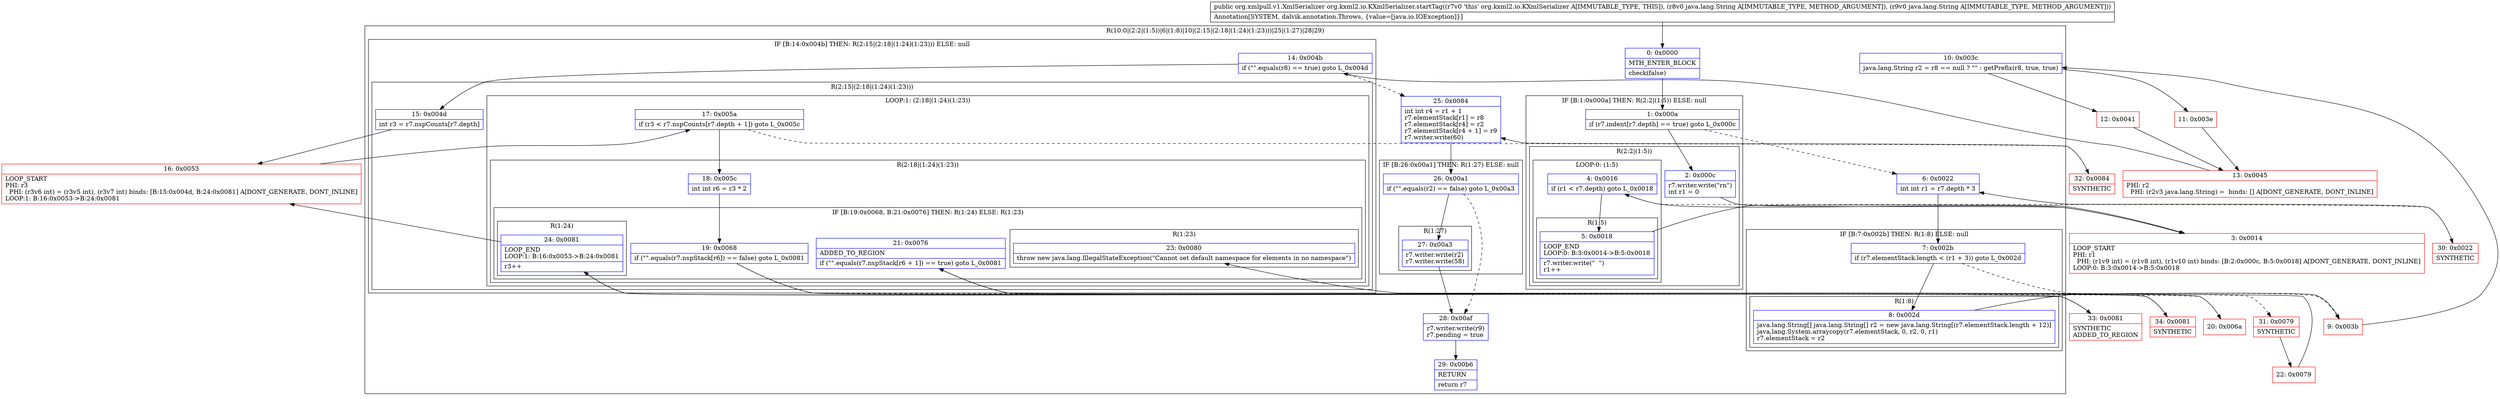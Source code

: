 digraph "CFG fororg.kxml2.io.KXmlSerializer.startTag(Ljava\/lang\/String;Ljava\/lang\/String;)Lorg\/xmlpull\/v1\/XmlSerializer;" {
subgraph cluster_Region_1833843317 {
label = "R(10:0|(2:2|(1:5))|6|(1:8)|10|(2:15|(2:18|(1:24)(1:23)))|25|(1:27)|28|29)";
node [shape=record,color=blue];
Node_0 [shape=record,label="{0\:\ 0x0000|MTH_ENTER_BLOCK\l|check(false)\l}"];
subgraph cluster_IfRegion_1885819608 {
label = "IF [B:1:0x000a] THEN: R(2:2|(1:5)) ELSE: null";
node [shape=record,color=blue];
Node_1 [shape=record,label="{1\:\ 0x000a|if (r7.indent[r7.depth] == true) goto L_0x000c\l}"];
subgraph cluster_Region_1169938532 {
label = "R(2:2|(1:5))";
node [shape=record,color=blue];
Node_2 [shape=record,label="{2\:\ 0x000c|r7.writer.write(\"rn\")\lint r1 = 0\l}"];
subgraph cluster_LoopRegion_2097226205 {
label = "LOOP:0: (1:5)";
node [shape=record,color=blue];
Node_4 [shape=record,label="{4\:\ 0x0016|if (r1 \< r7.depth) goto L_0x0018\l}"];
subgraph cluster_Region_1875910386 {
label = "R(1:5)";
node [shape=record,color=blue];
Node_5 [shape=record,label="{5\:\ 0x0018|LOOP_END\lLOOP:0: B:3:0x0014\-\>B:5:0x0018\l|r7.writer.write(\"  \")\lr1++\l}"];
}
}
}
}
Node_6 [shape=record,label="{6\:\ 0x0022|int int r1 = r7.depth * 3\l}"];
subgraph cluster_IfRegion_1505236726 {
label = "IF [B:7:0x002b] THEN: R(1:8) ELSE: null";
node [shape=record,color=blue];
Node_7 [shape=record,label="{7\:\ 0x002b|if (r7.elementStack.length \< (r1 + 3)) goto L_0x002d\l}"];
subgraph cluster_Region_1933518547 {
label = "R(1:8)";
node [shape=record,color=blue];
Node_8 [shape=record,label="{8\:\ 0x002d|java.lang.String[] java.lang.String[] r2 = new java.lang.String[(r7.elementStack.length + 12)]\ljava.lang.System.arraycopy(r7.elementStack, 0, r2, 0, r1)\lr7.elementStack = r2\l}"];
}
}
Node_10 [shape=record,label="{10\:\ 0x003c|java.lang.String r2 = r8 == null ? \"\" : getPrefix(r8, true, true)\l}"];
subgraph cluster_IfRegion_1212555788 {
label = "IF [B:14:0x004b] THEN: R(2:15|(2:18|(1:24)(1:23))) ELSE: null";
node [shape=record,color=blue];
Node_14 [shape=record,label="{14\:\ 0x004b|if (\"\".equals(r8) == true) goto L_0x004d\l}"];
subgraph cluster_Region_1282984646 {
label = "R(2:15|(2:18|(1:24)(1:23)))";
node [shape=record,color=blue];
Node_15 [shape=record,label="{15\:\ 0x004d|int r3 = r7.nspCounts[r7.depth]\l}"];
subgraph cluster_LoopRegion_1952029565 {
label = "LOOP:1: (2:18|(1:24)(1:23))";
node [shape=record,color=blue];
Node_17 [shape=record,label="{17\:\ 0x005a|if (r3 \< r7.nspCounts[r7.depth + 1]) goto L_0x005c\l}"];
subgraph cluster_Region_1381503868 {
label = "R(2:18|(1:24)(1:23))";
node [shape=record,color=blue];
Node_18 [shape=record,label="{18\:\ 0x005c|int int r6 = r3 * 2\l}"];
subgraph cluster_IfRegion_1492966667 {
label = "IF [B:19:0x0068, B:21:0x0076] THEN: R(1:24) ELSE: R(1:23)";
node [shape=record,color=blue];
Node_19 [shape=record,label="{19\:\ 0x0068|if (\"\".equals(r7.nspStack[r6]) == false) goto L_0x0081\l}"];
Node_21 [shape=record,label="{21\:\ 0x0076|ADDED_TO_REGION\l|if (\"\".equals(r7.nspStack[r6 + 1]) == true) goto L_0x0081\l}"];
subgraph cluster_Region_1190884388 {
label = "R(1:24)";
node [shape=record,color=blue];
Node_24 [shape=record,label="{24\:\ 0x0081|LOOP_END\lLOOP:1: B:16:0x0053\-\>B:24:0x0081\l|r3++\l}"];
}
subgraph cluster_Region_542719189 {
label = "R(1:23)";
node [shape=record,color=blue];
Node_23 [shape=record,label="{23\:\ 0x0080|throw new java.lang.IllegalStateException(\"Cannot set default namespace for elements in no namespace\")\l}"];
}
}
}
}
}
}
Node_25 [shape=record,label="{25\:\ 0x0084|int int r4 = r1 + 1\lr7.elementStack[r1] = r8\lr7.elementStack[r4] = r2\lr7.elementStack[r4 + 1] = r9\lr7.writer.write(60)\l}"];
subgraph cluster_IfRegion_1240428513 {
label = "IF [B:26:0x00a1] THEN: R(1:27) ELSE: null";
node [shape=record,color=blue];
Node_26 [shape=record,label="{26\:\ 0x00a1|if (\"\".equals(r2) == false) goto L_0x00a3\l}"];
subgraph cluster_Region_1433299259 {
label = "R(1:27)";
node [shape=record,color=blue];
Node_27 [shape=record,label="{27\:\ 0x00a3|r7.writer.write(r2)\lr7.writer.write(58)\l}"];
}
}
Node_28 [shape=record,label="{28\:\ 0x00af|r7.writer.write(r9)\lr7.pending = true\l}"];
Node_29 [shape=record,label="{29\:\ 0x00b6|RETURN\l|return r7\l}"];
}
Node_3 [shape=record,color=red,label="{3\:\ 0x0014|LOOP_START\lPHI: r1 \l  PHI: (r1v9 int) = (r1v8 int), (r1v10 int) binds: [B:2:0x000c, B:5:0x0018] A[DONT_GENERATE, DONT_INLINE]\lLOOP:0: B:3:0x0014\-\>B:5:0x0018\l}"];
Node_9 [shape=record,color=red,label="{9\:\ 0x003b}"];
Node_11 [shape=record,color=red,label="{11\:\ 0x003e}"];
Node_12 [shape=record,color=red,label="{12\:\ 0x0041}"];
Node_13 [shape=record,color=red,label="{13\:\ 0x0045|PHI: r2 \l  PHI: (r2v3 java.lang.String) =  binds: [] A[DONT_GENERATE, DONT_INLINE]\l}"];
Node_16 [shape=record,color=red,label="{16\:\ 0x0053|LOOP_START\lPHI: r3 \l  PHI: (r3v6 int) = (r3v5 int), (r3v7 int) binds: [B:15:0x004d, B:24:0x0081] A[DONT_GENERATE, DONT_INLINE]\lLOOP:1: B:16:0x0053\-\>B:24:0x0081\l}"];
Node_20 [shape=record,color=red,label="{20\:\ 0x006a}"];
Node_22 [shape=record,color=red,label="{22\:\ 0x0079}"];
Node_30 [shape=record,color=red,label="{30\:\ 0x0022|SYNTHETIC\l}"];
Node_31 [shape=record,color=red,label="{31\:\ 0x0079|SYNTHETIC\l}"];
Node_32 [shape=record,color=red,label="{32\:\ 0x0084|SYNTHETIC\l}"];
Node_33 [shape=record,color=red,label="{33\:\ 0x0081|SYNTHETIC\lADDED_TO_REGION\l}"];
Node_34 [shape=record,color=red,label="{34\:\ 0x0081|SYNTHETIC\l}"];
MethodNode[shape=record,label="{public org.xmlpull.v1.XmlSerializer org.kxml2.io.KXmlSerializer.startTag((r7v0 'this' org.kxml2.io.KXmlSerializer A[IMMUTABLE_TYPE, THIS]), (r8v0 java.lang.String A[IMMUTABLE_TYPE, METHOD_ARGUMENT]), (r9v0 java.lang.String A[IMMUTABLE_TYPE, METHOD_ARGUMENT]))  | Annotation[SYSTEM, dalvik.annotation.Throws, \{value=[java.io.IOException]\}]\l}"];
MethodNode -> Node_0;
Node_0 -> Node_1;
Node_1 -> Node_2;
Node_1 -> Node_6[style=dashed];
Node_2 -> Node_3;
Node_4 -> Node_5;
Node_4 -> Node_30[style=dashed];
Node_5 -> Node_3;
Node_6 -> Node_7;
Node_7 -> Node_8;
Node_7 -> Node_9[style=dashed];
Node_8 -> Node_9;
Node_10 -> Node_11;
Node_10 -> Node_12;
Node_14 -> Node_15;
Node_14 -> Node_25[style=dashed];
Node_15 -> Node_16;
Node_17 -> Node_18;
Node_17 -> Node_32[style=dashed];
Node_18 -> Node_19;
Node_19 -> Node_20[style=dashed];
Node_19 -> Node_33;
Node_21 -> Node_31[style=dashed];
Node_21 -> Node_34;
Node_24 -> Node_16;
Node_25 -> Node_26;
Node_26 -> Node_27;
Node_26 -> Node_28[style=dashed];
Node_27 -> Node_28;
Node_28 -> Node_29;
Node_3 -> Node_4;
Node_9 -> Node_10;
Node_11 -> Node_13;
Node_12 -> Node_13;
Node_13 -> Node_14;
Node_16 -> Node_17;
Node_20 -> Node_21;
Node_22 -> Node_23;
Node_30 -> Node_6;
Node_31 -> Node_22;
Node_32 -> Node_25;
Node_33 -> Node_24;
Node_34 -> Node_24;
}

